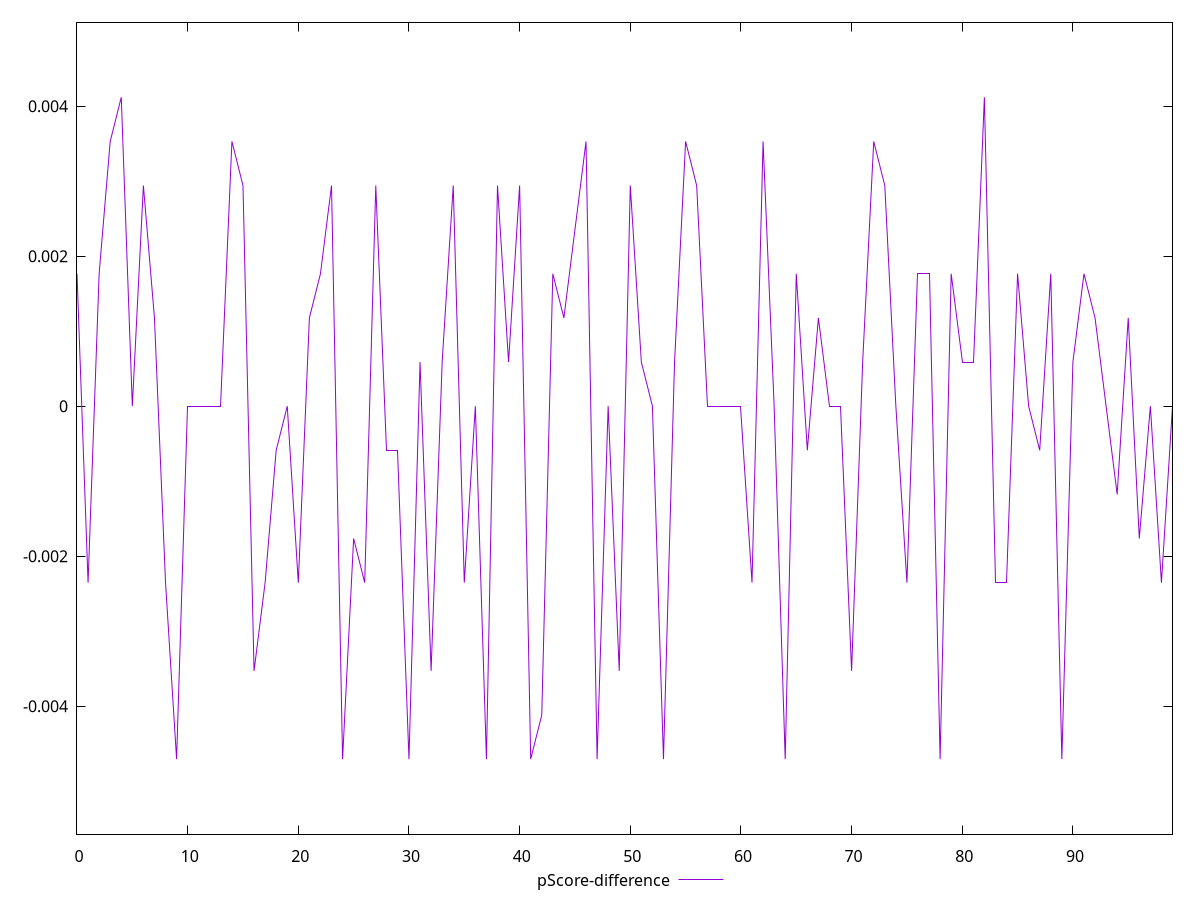 reset

$pScoreDifference <<EOF
0 0.0017647058823529183
1 -0.002352941176470613
2 0.001764705882352946
3 0.0035294117647058365
4 0.0041176470588235314
5 0
6 0.002941176470588225
7 0.0011764705882352788
8 -0.0023529411764705854
9 -0.004705882352941171
10 0
11 0
12 0
13 0
14 0.003529411764705892
15 0.002941176470588197
16 -0.003529411764705892
17 -0.0023529411764705854
18 -0.0005882352941176672
19 0
20 -0.0023529411764705854
21 0.0011764705882352788
22 0.001764705882352946
23 0.002941176470588197
24 -0.004705882352941171
25 -0.001764705882352946
26 -0.0023529411764705854
27 0.002941176470588225
28 -0.0005882352941176117
29 -0.0005882352941176117
30 -0.004705882352941171
31 0.0005882352941176672
32 -0.0035294117647058643
33 0.0005882352941176672
34 0.002941176470588225
35 -0.0023529411764705854
36 0
37 -0.004705882352941171
38 0.002941176470588225
39 0.0005882352941176117
40 0.002941176470588225
41 -0.004705882352941171
42 -0.004117647058823559
43 0.001764705882352946
44 0.0011764705882352788
45 0.002352941176470613
46 0.003529411764705892
47 -0.004705882352941171
48 -5.551115123125783e-17
49 -0.0035294117647058643
50 0.0029411764705882526
51 0.0005882352941176117
52 0
53 -0.004705882352941171
54 0.0005882352941176394
55 0.0035294117647058365
56 0.002941176470588225
57 0
58 0
59 0
60 0
61 -0.0023529411764705854
62 0.0035294117647058365
63 0
64 -0.004705882352941171
65 0.001764705882352946
66 -0.0005882352941176117
67 0.0011764705882352788
68 0
69 0
70 -0.0035294117647058643
71 0.0005882352941176672
72 0.003529411764705892
73 0.0029411764705882526
74 0
75 -0.0023529411764705854
76 0.001764705882352946
77 0.001764705882352946
78 -0.004705882352941171
79 0.001764705882352946
80 0.0005882352941176117
81 0.0005882352941176672
82 0.0041176470588235314
83 -0.0023529411764705854
84 -0.0023529411764705854
85 0.001764705882352946
86 0
87 -0.0005882352941176117
88 0.001764705882352946
89 -0.004705882352941171
90 0.0005882352941176117
91 0.001764705882352946
92 0.0011764705882352788
93 0
94 -0.0011764705882352788
95 0.0011764705882352788
96 -0.001764705882352946
97 0
98 -0.0023529411764705854
99 0
EOF

set key outside below
set xrange [0:99]
set yrange [-0.005705882352941171:0.0051176470588235315]
set trange [-0.005705882352941171:0.0051176470588235315]
set terminal svg size 640, 500 enhanced background rgb 'white'
set output "reports/report_00027_2021-02-24T12-40-31.850Z/unused-javascript/samples/agenda/pScore-difference/values.svg"

plot $pScoreDifference title "pScore-difference" with line

reset
